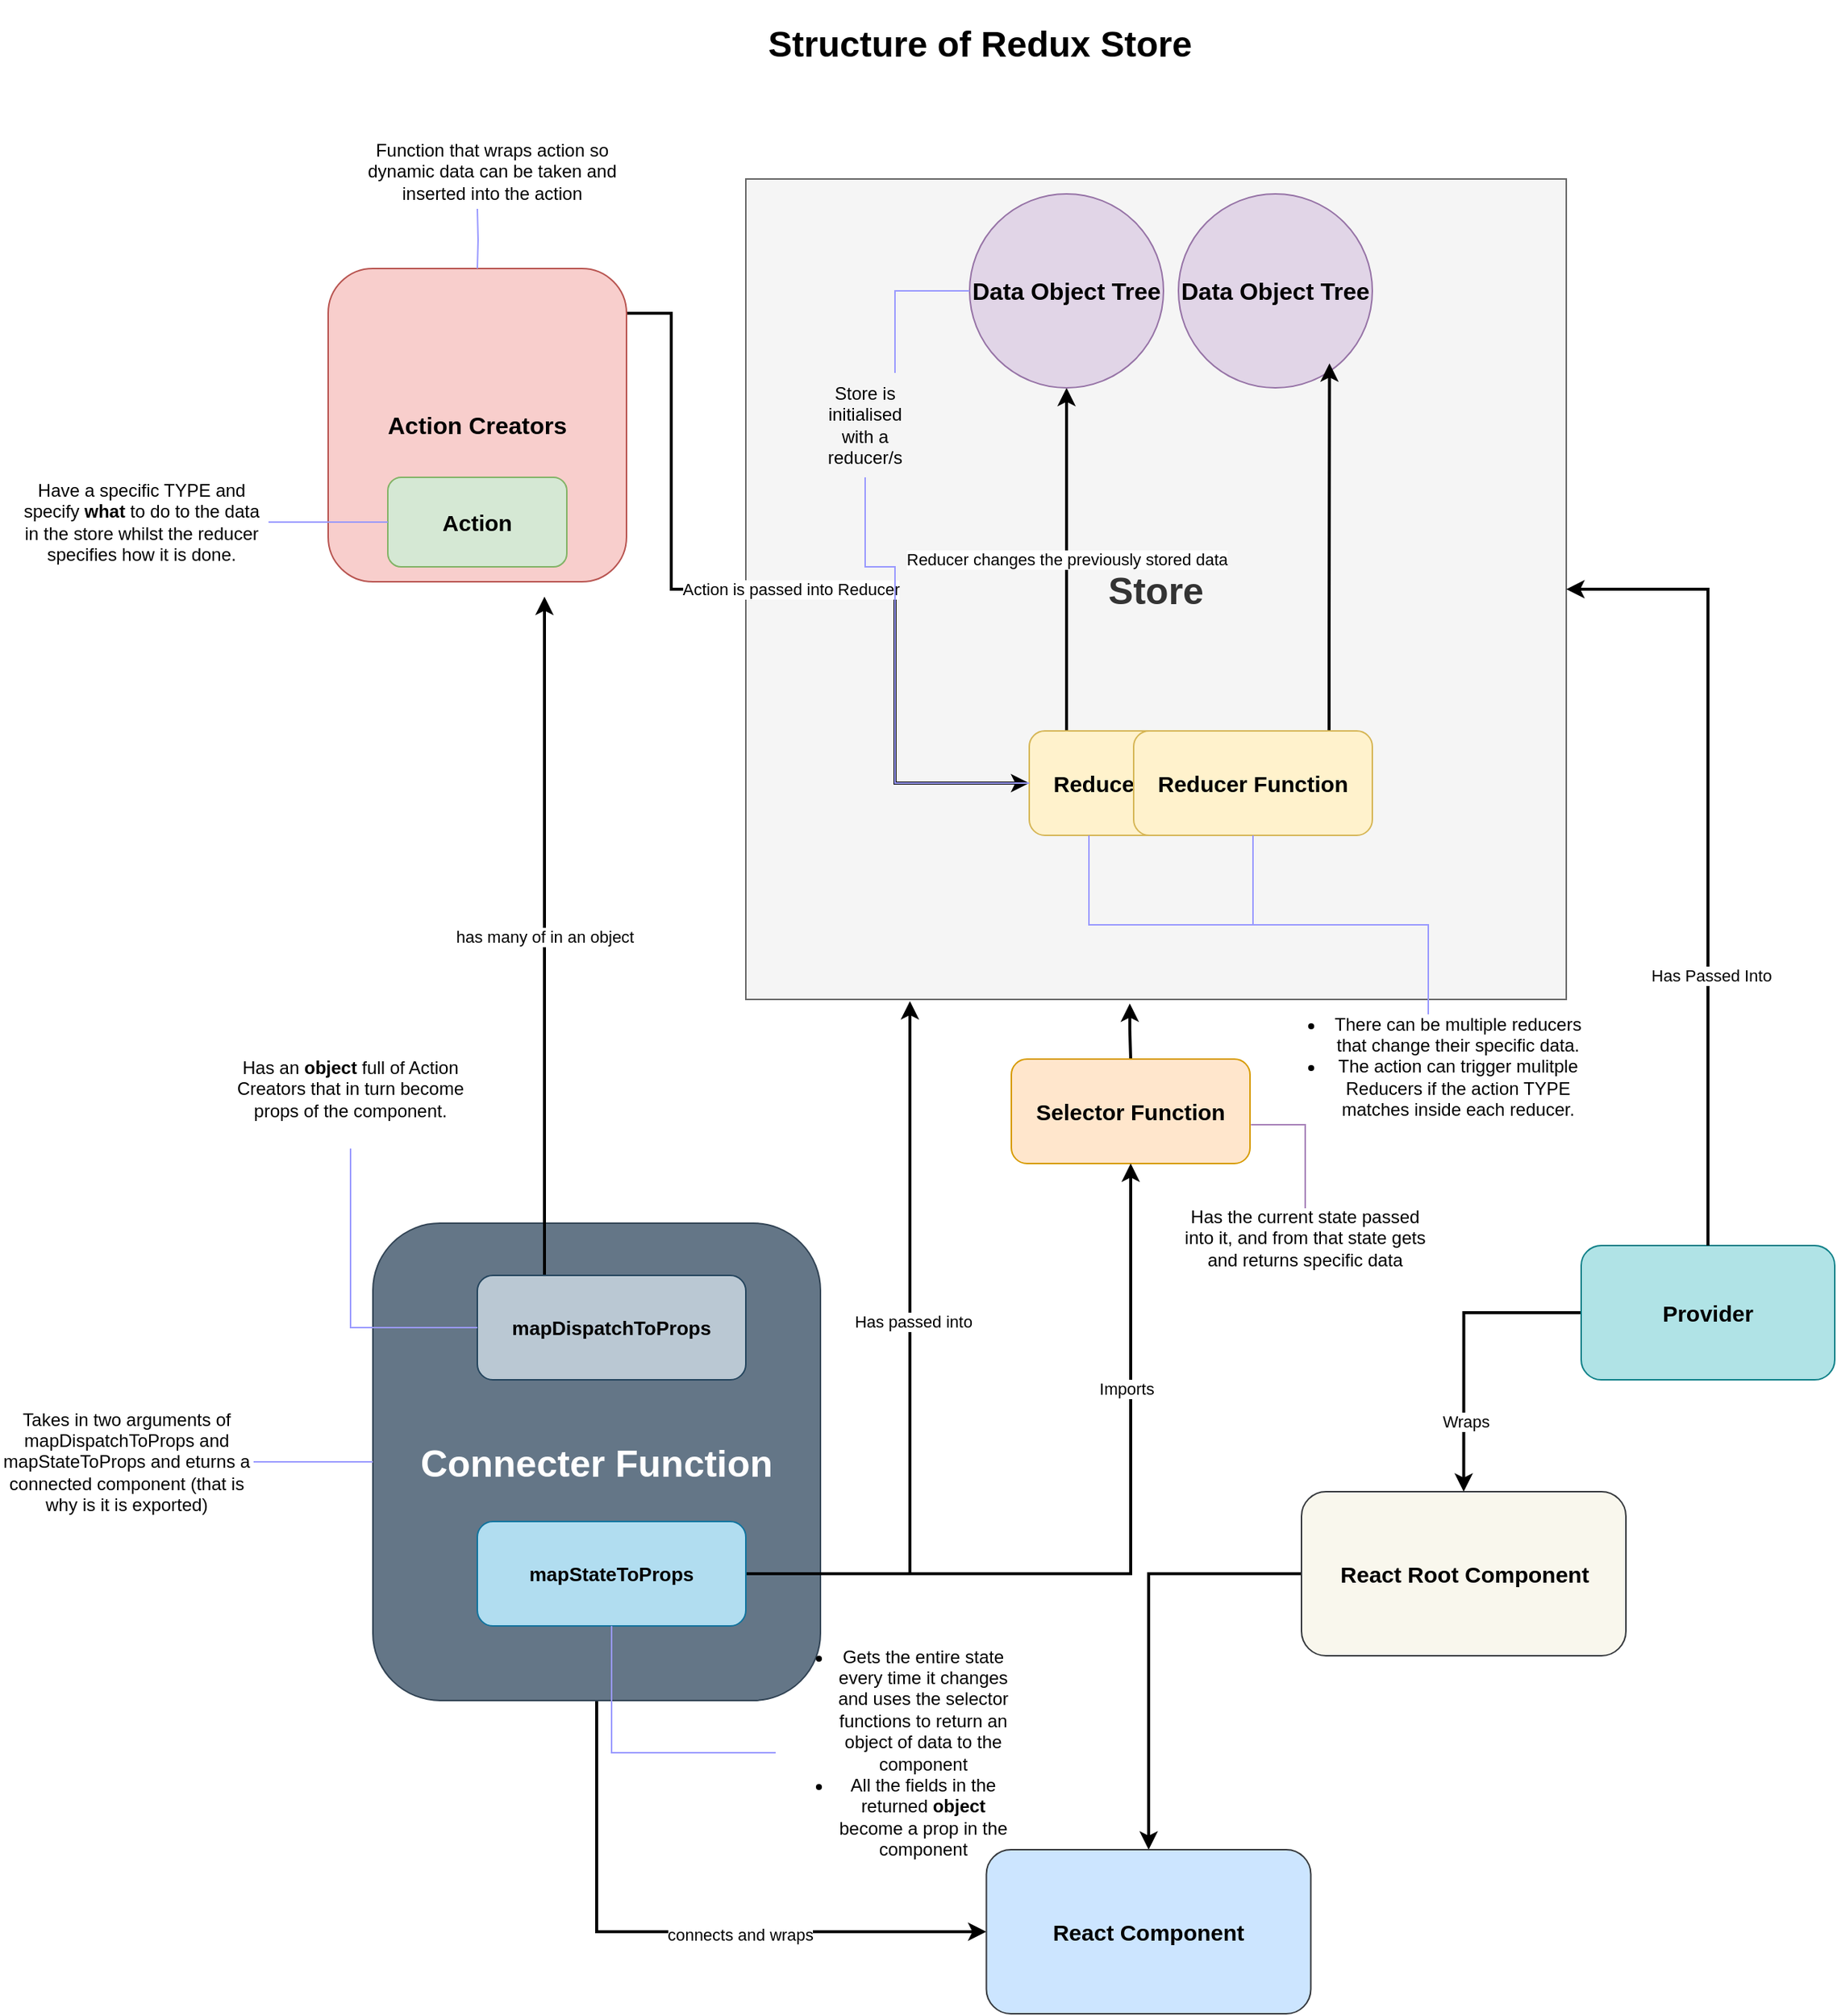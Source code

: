 <mxfile version="14.4.4" type="device"><diagram id="ngRYb6RvXtp8Em5qjVhl" name="Page-1"><mxGraphModel dx="1665" dy="571" grid="1" gridSize="10" guides="1" tooltips="1" connect="1" arrows="1" fold="1" page="1" pageScale="1" pageWidth="827" pageHeight="1169" math="0" shadow="0"><root><mxCell id="0"/><mxCell id="1" parent="0"/><mxCell id="kgryHKJ69e2Jsw4W68Lk-1" value="&lt;font style=&quot;font-size: 25px&quot;&gt;&lt;b&gt;Store&lt;/b&gt;&lt;/font&gt;" style="whiteSpace=wrap;html=1;aspect=fixed;fillColor=#f5f5f5;strokeColor=#666666;fontColor=#333333;" parent="1" vertex="1"><mxGeometry x="370" y="130" width="550" height="550" as="geometry"/></mxCell><mxCell id="kgryHKJ69e2Jsw4W68Lk-9" value="Reducer changes the previously stored data&lt;br&gt;" style="edgeStyle=orthogonalEdgeStyle;rounded=0;orthogonalLoop=1;jettySize=auto;html=1;entryX=0.5;entryY=1;entryDx=0;entryDy=0;strokeWidth=2;" parent="1" source="kgryHKJ69e2Jsw4W68Lk-2" target="kgryHKJ69e2Jsw4W68Lk-4" edge="1"><mxGeometry relative="1" as="geometry"><Array as="points"><mxPoint x="585" y="460"/><mxPoint x="585" y="460"/></Array></mxGeometry></mxCell><mxCell id="kgryHKJ69e2Jsw4W68Lk-23" style="edgeStyle=orthogonalEdgeStyle;rounded=0;orthogonalLoop=1;jettySize=auto;html=1;endArrow=none;endFill=0;strokeWidth=2;startArrow=classic;startFill=1;exitX=0.468;exitY=1.005;exitDx=0;exitDy=0;exitPerimeter=0;" parent="1" source="kgryHKJ69e2Jsw4W68Lk-1" target="kgryHKJ69e2Jsw4W68Lk-22" edge="1"><mxGeometry relative="1" as="geometry"><mxPoint x="585" y="540" as="sourcePoint"/></mxGeometry></mxCell><mxCell id="kgryHKJ69e2Jsw4W68Lk-2" value="&lt;b&gt;&lt;font style=&quot;font-size: 15px&quot;&gt;Reducer Function&lt;/font&gt;&lt;/b&gt;" style="rounded=1;whiteSpace=wrap;html=1;fillColor=#fff2cc;strokeColor=#d6b656;" parent="1" vertex="1"><mxGeometry x="560" y="500" width="160" height="70" as="geometry"/></mxCell><mxCell id="kgryHKJ69e2Jsw4W68Lk-7" style="edgeStyle=orthogonalEdgeStyle;rounded=0;orthogonalLoop=1;jettySize=auto;html=1;entryX=0;entryY=0.5;entryDx=0;entryDy=0;strokeWidth=2;" parent="1" source="kgryHKJ69e2Jsw4W68Lk-3" target="kgryHKJ69e2Jsw4W68Lk-2" edge="1"><mxGeometry relative="1" as="geometry"><Array as="points"><mxPoint x="320" y="220"/><mxPoint x="320" y="405"/><mxPoint x="470" y="405"/><mxPoint x="470" y="535"/></Array></mxGeometry></mxCell><mxCell id="kgryHKJ69e2Jsw4W68Lk-8" value="Action is passed into Reducer" style="edgeLabel;html=1;align=center;verticalAlign=middle;resizable=0;points=[];" parent="kgryHKJ69e2Jsw4W68Lk-7" vertex="1" connectable="0"><mxGeometry x="0.254" y="-4" relative="1" as="geometry"><mxPoint x="-66" y="-2.14" as="offset"/></mxGeometry></mxCell><mxCell id="kgryHKJ69e2Jsw4W68Lk-3" value="&lt;font style=&quot;font-size: 16px&quot;&gt;&lt;b&gt;Action Creators&lt;/b&gt;&lt;/font&gt;" style="rounded=1;whiteSpace=wrap;html=1;fillColor=#f8cecc;strokeColor=#b85450;" parent="1" vertex="1"><mxGeometry x="90" y="190" width="200" height="210" as="geometry"/></mxCell><mxCell id="kgryHKJ69e2Jsw4W68Lk-4" value="&lt;font style=&quot;font-size: 16px&quot;&gt;&lt;b&gt;Data Object Tree&lt;/b&gt;&lt;/font&gt;" style="ellipse;whiteSpace=wrap;html=1;aspect=fixed;fillColor=#e1d5e7;strokeColor=#9673a6;" parent="1" vertex="1"><mxGeometry x="520" y="140" width="130" height="130" as="geometry"/></mxCell><mxCell id="kgryHKJ69e2Jsw4W68Lk-11" style="edgeStyle=orthogonalEdgeStyle;rounded=0;orthogonalLoop=1;jettySize=auto;html=1;strokeColor=#9999FF;endArrow=none;endFill=0;" parent="1" source="kgryHKJ69e2Jsw4W68Lk-10" target="kgryHKJ69e2Jsw4W68Lk-4" edge="1"><mxGeometry relative="1" as="geometry"><Array as="points"><mxPoint x="470" y="205"/></Array></mxGeometry></mxCell><mxCell id="kgryHKJ69e2Jsw4W68Lk-10" value="Store is initialised with a reducer/s" style="text;html=1;strokeColor=none;fillColor=none;align=center;verticalAlign=middle;whiteSpace=wrap;rounded=0;" parent="1" vertex="1"><mxGeometry x="420" y="260" width="60" height="70" as="geometry"/></mxCell><mxCell id="kgryHKJ69e2Jsw4W68Lk-12" style="edgeStyle=orthogonalEdgeStyle;rounded=0;orthogonalLoop=1;jettySize=auto;html=1;entryX=0;entryY=0.5;entryDx=0;entryDy=0;exitX=0.5;exitY=1;exitDx=0;exitDy=0;strokeColor=#9999FF;endArrow=none;endFill=0;" parent="1" source="kgryHKJ69e2Jsw4W68Lk-10" target="kgryHKJ69e2Jsw4W68Lk-2" edge="1"><mxGeometry relative="1" as="geometry"><mxPoint x="490" y="305" as="sourcePoint"/><mxPoint x="509" y="215" as="targetPoint"/><Array as="points"><mxPoint x="450" y="390"/><mxPoint x="470" y="390"/><mxPoint x="470" y="535"/></Array></mxGeometry></mxCell><mxCell id="kgryHKJ69e2Jsw4W68Lk-13" value="&lt;h1&gt;Structure of Redux Store&lt;/h1&gt;" style="text;html=1;strokeColor=none;fillColor=none;spacing=5;spacingTop=-20;whiteSpace=wrap;overflow=hidden;rounded=0;" parent="1" vertex="1"><mxGeometry x="380" y="20" width="340" height="50" as="geometry"/></mxCell><mxCell id="kgryHKJ69e2Jsw4W68Lk-21" style="edgeStyle=orthogonalEdgeStyle;rounded=0;orthogonalLoop=1;jettySize=auto;html=1;endArrow=none;endFill=0;strokeColor=#9999FF;strokeWidth=1;" parent="1" target="kgryHKJ69e2Jsw4W68Lk-3" edge="1"><mxGeometry relative="1" as="geometry"><mxPoint x="190" y="150" as="sourcePoint"/></mxGeometry></mxCell><mxCell id="kgryHKJ69e2Jsw4W68Lk-16" value="&lt;span&gt;Function that wraps action so dynamic data can be taken and inserted into the action&lt;/span&gt;" style="text;html=1;strokeColor=none;fillColor=none;align=center;verticalAlign=middle;whiteSpace=wrap;rounded=0;" parent="1" vertex="1"><mxGeometry x="110" y="100" width="180" height="50" as="geometry"/></mxCell><mxCell id="kgryHKJ69e2Jsw4W68Lk-17" value="&lt;b&gt;&lt;font style=&quot;font-size: 15px&quot;&gt;Action&lt;/font&gt;&lt;/b&gt;" style="rounded=1;whiteSpace=wrap;html=1;fillColor=#d5e8d4;strokeColor=#82b366;" parent="1" vertex="1"><mxGeometry x="130" y="330" width="120" height="60" as="geometry"/></mxCell><mxCell id="kgryHKJ69e2Jsw4W68Lk-20" style="edgeStyle=orthogonalEdgeStyle;rounded=0;orthogonalLoop=1;jettySize=auto;html=1;strokeWidth=1;strokeColor=#9999FF;endArrow=none;endFill=0;" parent="1" source="kgryHKJ69e2Jsw4W68Lk-19" target="kgryHKJ69e2Jsw4W68Lk-17" edge="1"><mxGeometry relative="1" as="geometry"/></mxCell><mxCell id="kgryHKJ69e2Jsw4W68Lk-19" value="&lt;span&gt;Have a specific TYPE and specify &lt;/span&gt;&lt;b&gt;what &lt;/b&gt;&lt;span&gt;to do to the data in the store whilst the reducer specifies how it is done.&lt;/span&gt;" style="text;html=1;strokeColor=none;fillColor=none;align=center;verticalAlign=middle;whiteSpace=wrap;rounded=0;" parent="1" vertex="1"><mxGeometry x="-120" y="330" width="170" height="60" as="geometry"/></mxCell><mxCell id="kgryHKJ69e2Jsw4W68Lk-22" value="&lt;b&gt;&lt;font style=&quot;font-size: 15px&quot;&gt;Selector Function&lt;/font&gt;&lt;/b&gt;" style="rounded=1;whiteSpace=wrap;html=1;fillColor=#ffe6cc;strokeColor=#d79b00;" parent="1" vertex="1"><mxGeometry x="548" y="720" width="160" height="70" as="geometry"/></mxCell><mxCell id="kgryHKJ69e2Jsw4W68Lk-25" style="edgeStyle=orthogonalEdgeStyle;rounded=0;orthogonalLoop=1;jettySize=auto;html=1;entryX=1.004;entryY=0.629;entryDx=0;entryDy=0;startArrow=none;startFill=0;endArrow=none;endFill=0;strokeWidth=1;strokeColor=#A680B8;entryPerimeter=0;" parent="1" source="kgryHKJ69e2Jsw4W68Lk-24" target="kgryHKJ69e2Jsw4W68Lk-22" edge="1"><mxGeometry relative="1" as="geometry"/></mxCell><mxCell id="kgryHKJ69e2Jsw4W68Lk-24" value="Has the current state passed into it, and from that state gets and returns specific data" style="text;html=1;strokeColor=none;fillColor=none;align=center;verticalAlign=middle;whiteSpace=wrap;rounded=0;" parent="1" vertex="1"><mxGeometry x="660" y="820" width="170" height="40" as="geometry"/></mxCell><mxCell id="kgryHKJ69e2Jsw4W68Lk-27" value="&lt;font style=&quot;font-size: 16px&quot;&gt;&lt;b&gt;Data Object Tree&lt;/b&gt;&lt;/font&gt;" style="ellipse;whiteSpace=wrap;html=1;aspect=fixed;fillColor=#e1d5e7;strokeColor=#9673a6;" parent="1" vertex="1"><mxGeometry x="660" y="140" width="130" height="130" as="geometry"/></mxCell><mxCell id="kgryHKJ69e2Jsw4W68Lk-29" style="edgeStyle=orthogonalEdgeStyle;rounded=0;orthogonalLoop=1;jettySize=auto;html=1;entryX=0.779;entryY=0.874;entryDx=0;entryDy=0;entryPerimeter=0;startArrow=none;startFill=0;endArrow=classic;endFill=1;strokeWidth=2;" parent="1" source="kgryHKJ69e2Jsw4W68Lk-28" target="kgryHKJ69e2Jsw4W68Lk-27" edge="1"><mxGeometry relative="1" as="geometry"><Array as="points"><mxPoint x="761" y="440"/><mxPoint x="761" y="440"/></Array></mxGeometry></mxCell><mxCell id="kgryHKJ69e2Jsw4W68Lk-28" value="&lt;b&gt;&lt;font style=&quot;font-size: 15px&quot;&gt;Reducer Function&lt;/font&gt;&lt;/b&gt;" style="rounded=1;whiteSpace=wrap;html=1;fillColor=#fff2cc;strokeColor=#d6b656;" parent="1" vertex="1"><mxGeometry x="630" y="500" width="160" height="70" as="geometry"/></mxCell><mxCell id="kgryHKJ69e2Jsw4W68Lk-32" style="edgeStyle=orthogonalEdgeStyle;rounded=0;orthogonalLoop=1;jettySize=auto;html=1;startArrow=none;startFill=0;endArrow=none;endFill=0;strokeWidth=1;strokeColor=#9999FF;" parent="1" source="kgryHKJ69e2Jsw4W68Lk-31" target="kgryHKJ69e2Jsw4W68Lk-28" edge="1"><mxGeometry relative="1" as="geometry"/></mxCell><mxCell id="kgryHKJ69e2Jsw4W68Lk-33" style="edgeStyle=orthogonalEdgeStyle;rounded=0;orthogonalLoop=1;jettySize=auto;html=1;entryX=0.25;entryY=1;entryDx=0;entryDy=0;startArrow=none;startFill=0;endArrow=none;endFill=0;strokeColor=#9999FF;strokeWidth=1;" parent="1" source="kgryHKJ69e2Jsw4W68Lk-31" target="kgryHKJ69e2Jsw4W68Lk-2" edge="1"><mxGeometry relative="1" as="geometry"/></mxCell><mxCell id="kgryHKJ69e2Jsw4W68Lk-31" value="&lt;ul&gt;&lt;li&gt;There can be multiple reducers that change their specific data.&lt;/li&gt;&lt;li&gt;The action can trigger mulitple Reducers if the action TYPE matches inside each reducer.&lt;/li&gt;&lt;/ul&gt;" style="text;html=1;strokeColor=none;fillColor=none;align=center;verticalAlign=middle;whiteSpace=wrap;rounded=0;" parent="1" vertex="1"><mxGeometry x="720" y="690" width="215" height="70" as="geometry"/></mxCell><mxCell id="xBL90UyFs2_fzrhFWyjq-19" style="edgeStyle=orthogonalEdgeStyle;rounded=0;orthogonalLoop=1;jettySize=auto;html=1;exitX=0.5;exitY=1;exitDx=0;exitDy=0;entryX=0;entryY=0.5;entryDx=0;entryDy=0;startArrow=none;startFill=0;endArrow=classic;endFill=1;strokeWidth=2;" parent="1" source="xBL90UyFs2_fzrhFWyjq-1" target="xBL90UyFs2_fzrhFWyjq-16" edge="1"><mxGeometry relative="1" as="geometry"/></mxCell><mxCell id="xBL90UyFs2_fzrhFWyjq-20" value="connects and wraps&lt;br&gt;" style="edgeLabel;html=1;align=center;verticalAlign=middle;resizable=0;points=[];" parent="xBL90UyFs2_fzrhFWyjq-19" vertex="1" connectable="0"><mxGeometry x="0.205" y="-2" relative="1" as="geometry"><mxPoint as="offset"/></mxGeometry></mxCell><mxCell id="xBL90UyFs2_fzrhFWyjq-1" value="&lt;font style=&quot;font-size: 25px&quot;&gt;&lt;b&gt;Connecter Function&lt;/b&gt;&lt;/font&gt;" style="rounded=1;whiteSpace=wrap;html=1;fillColor=#647687;strokeColor=#314354;fontColor=#ffffff;" parent="1" vertex="1"><mxGeometry x="120" y="830" width="300" height="320" as="geometry"/></mxCell><mxCell id="xBL90UyFs2_fzrhFWyjq-18" style="edgeStyle=orthogonalEdgeStyle;rounded=0;orthogonalLoop=1;jettySize=auto;html=1;exitX=0;exitY=0.5;exitDx=0;exitDy=0;startArrow=none;startFill=0;endArrow=classic;endFill=1;strokeWidth=2;" parent="1" source="xBL90UyFs2_fzrhFWyjq-2" target="xBL90UyFs2_fzrhFWyjq-16" edge="1"><mxGeometry relative="1" as="geometry"><mxPoint x="660" y="1390" as="targetPoint"/></mxGeometry></mxCell><mxCell id="xBL90UyFs2_fzrhFWyjq-2" value="&lt;b&gt;&lt;font style=&quot;font-size: 15px&quot;&gt;React Root Component&lt;/font&gt;&lt;/b&gt;" style="rounded=1;whiteSpace=wrap;html=1;fillColor=#f9f7ed;strokeColor=#36393d;" parent="1" vertex="1"><mxGeometry x="742.5" y="1010" width="217.5" height="110" as="geometry"/></mxCell><mxCell id="xBL90UyFs2_fzrhFWyjq-6" style="edgeStyle=orthogonalEdgeStyle;rounded=0;orthogonalLoop=1;jettySize=auto;html=1;exitX=1;exitY=0.5;exitDx=0;exitDy=0;entryX=0.2;entryY=1.002;entryDx=0;entryDy=0;entryPerimeter=0;strokeWidth=2;" parent="1" source="xBL90UyFs2_fzrhFWyjq-3" target="kgryHKJ69e2Jsw4W68Lk-1" edge="1"><mxGeometry relative="1" as="geometry"/></mxCell><mxCell id="xBL90UyFs2_fzrhFWyjq-8" value="Has passed into" style="edgeLabel;html=1;align=center;verticalAlign=middle;resizable=0;points=[];" parent="xBL90UyFs2_fzrhFWyjq-6" vertex="1" connectable="0"><mxGeometry x="0.13" y="-2" relative="1" as="geometry"><mxPoint as="offset"/></mxGeometry></mxCell><mxCell id="xBL90UyFs2_fzrhFWyjq-7" style="edgeStyle=orthogonalEdgeStyle;rounded=0;orthogonalLoop=1;jettySize=auto;html=1;exitX=1;exitY=0.5;exitDx=0;exitDy=0;entryX=0.5;entryY=1;entryDx=0;entryDy=0;strokeWidth=2;" parent="1" source="xBL90UyFs2_fzrhFWyjq-3" target="kgryHKJ69e2Jsw4W68Lk-22" edge="1"><mxGeometry relative="1" as="geometry"/></mxCell><mxCell id="xBL90UyFs2_fzrhFWyjq-9" value="Imports" style="edgeLabel;html=1;align=center;verticalAlign=middle;resizable=0;points=[];" parent="xBL90UyFs2_fzrhFWyjq-7" vertex="1" connectable="0"><mxGeometry x="0.435" y="3" relative="1" as="geometry"><mxPoint as="offset"/></mxGeometry></mxCell><mxCell id="xBL90UyFs2_fzrhFWyjq-3" value="&lt;font size=&quot;1&quot;&gt;&lt;b style=&quot;font-size: 13px&quot;&gt;mapStateToProps&lt;/b&gt;&lt;/font&gt;" style="rounded=1;whiteSpace=wrap;html=1;fillColor=#b1ddf0;strokeColor=#10739e;" parent="1" vertex="1"><mxGeometry x="190" y="1030" width="180" height="70" as="geometry"/></mxCell><mxCell id="Md2EMophtIf-hAPkozU3-1" value="has many of in an object&lt;br&gt;" style="edgeStyle=orthogonalEdgeStyle;rounded=0;orthogonalLoop=1;jettySize=auto;html=1;exitX=0.25;exitY=0;exitDx=0;exitDy=0;strokeWidth=2;" parent="1" source="xBL90UyFs2_fzrhFWyjq-4" edge="1"><mxGeometry relative="1" as="geometry"><mxPoint x="235" y="410" as="targetPoint"/></mxGeometry></mxCell><mxCell id="xBL90UyFs2_fzrhFWyjq-4" value="&lt;b&gt;&lt;font style=&quot;font-size: 13px&quot;&gt;mapDispatchToProps&lt;/font&gt;&lt;/b&gt;" style="rounded=1;whiteSpace=wrap;html=1;fillColor=#bac8d3;strokeColor=#23445d;" parent="1" vertex="1"><mxGeometry x="190" y="865" width="180" height="70" as="geometry"/></mxCell><mxCell id="xBL90UyFs2_fzrhFWyjq-13" style="edgeStyle=orthogonalEdgeStyle;rounded=0;orthogonalLoop=1;jettySize=auto;html=1;entryX=0.5;entryY=0;entryDx=0;entryDy=0;startArrow=none;startFill=0;endArrow=classic;endFill=1;strokeWidth=2;exitX=0;exitY=0.5;exitDx=0;exitDy=0;" parent="1" source="xBL90UyFs2_fzrhFWyjq-11" target="xBL90UyFs2_fzrhFWyjq-2" edge="1"><mxGeometry relative="1" as="geometry"/></mxCell><mxCell id="xBL90UyFs2_fzrhFWyjq-15" value="Wraps&amp;nbsp;" style="edgeLabel;html=1;align=center;verticalAlign=middle;resizable=0;points=[];" parent="xBL90UyFs2_fzrhFWyjq-13" vertex="1" connectable="0"><mxGeometry x="0.523" y="2" relative="1" as="geometry"><mxPoint as="offset"/></mxGeometry></mxCell><mxCell id="xBL90UyFs2_fzrhFWyjq-11" value="&lt;b&gt;&lt;font style=&quot;font-size: 15px&quot;&gt;Provider&lt;/font&gt;&lt;/b&gt;" style="rounded=1;whiteSpace=wrap;html=1;fillColor=#b0e3e6;strokeColor=#0e8088;" parent="1" vertex="1"><mxGeometry x="930" y="845" width="170" height="90" as="geometry"/></mxCell><mxCell id="xBL90UyFs2_fzrhFWyjq-12" style="edgeStyle=orthogonalEdgeStyle;rounded=0;orthogonalLoop=1;jettySize=auto;html=1;strokeWidth=2;exitX=1;exitY=0.5;exitDx=0;exitDy=0;startArrow=classic;startFill=1;endArrow=none;endFill=0;" parent="1" source="kgryHKJ69e2Jsw4W68Lk-1" target="xBL90UyFs2_fzrhFWyjq-11" edge="1"><mxGeometry relative="1" as="geometry"><mxPoint x="920" y="405" as="sourcePoint"/><mxPoint x="860" y="890" as="targetPoint"/><Array as="points"/></mxGeometry></mxCell><mxCell id="xBL90UyFs2_fzrhFWyjq-14" value="Has Passed Into&lt;br&gt;" style="edgeLabel;html=1;align=center;verticalAlign=middle;resizable=0;points=[];" parent="xBL90UyFs2_fzrhFWyjq-12" vertex="1" connectable="0"><mxGeometry x="0.323" y="2" relative="1" as="geometry"><mxPoint as="offset"/></mxGeometry></mxCell><mxCell id="xBL90UyFs2_fzrhFWyjq-16" value="&lt;b&gt;&lt;font style=&quot;font-size: 15px&quot;&gt;React Component&lt;/font&gt;&lt;/b&gt;" style="rounded=1;whiteSpace=wrap;html=1;fillColor=#cce5ff;strokeColor=#36393d;" parent="1" vertex="1"><mxGeometry x="531.25" y="1250" width="217.5" height="110" as="geometry"/></mxCell><mxCell id="xBL90UyFs2_fzrhFWyjq-23" style="edgeStyle=orthogonalEdgeStyle;rounded=0;orthogonalLoop=1;jettySize=auto;html=1;startArrow=none;startFill=0;endArrow=none;endFill=0;strokeWidth=1;strokeColor=#9999FF;" parent="1" source="xBL90UyFs2_fzrhFWyjq-21" target="xBL90UyFs2_fzrhFWyjq-3" edge="1"><mxGeometry relative="1" as="geometry"/></mxCell><mxCell id="xBL90UyFs2_fzrhFWyjq-21" value="&lt;ul&gt;&lt;li&gt;Gets the entire state every time it changes and uses the selector functions to return an object of data to the component&lt;/li&gt;&lt;li&gt;All the fields in the returned &lt;b&gt;object &lt;/b&gt;become a prop in the component&lt;/li&gt;&lt;/ul&gt;" style="text;html=1;strokeColor=none;fillColor=none;align=center;verticalAlign=middle;whiteSpace=wrap;rounded=0;" parent="1" vertex="1"><mxGeometry x="390" y="1110" width="158" height="150" as="geometry"/></mxCell><mxCell id="Md2EMophtIf-hAPkozU3-3" style="edgeStyle=orthogonalEdgeStyle;rounded=0;orthogonalLoop=1;jettySize=auto;html=1;entryX=0;entryY=0.5;entryDx=0;entryDy=0;strokeWidth=1;strokeColor=#9999FF;endArrow=none;endFill=0;" parent="1" source="Md2EMophtIf-hAPkozU3-2" target="xBL90UyFs2_fzrhFWyjq-4" edge="1"><mxGeometry relative="1" as="geometry"/></mxCell><mxCell id="Md2EMophtIf-hAPkozU3-2" value="Has an &lt;b&gt;object &lt;/b&gt;full of Action Creators that in turn become props of the component." style="text;html=1;strokeColor=none;fillColor=none;align=center;verticalAlign=middle;whiteSpace=wrap;rounded=0;" parent="1" vertex="1"><mxGeometry x="20" y="700" width="170" height="80" as="geometry"/></mxCell><mxCell id="Md2EMophtIf-hAPkozU3-5" style="edgeStyle=orthogonalEdgeStyle;rounded=0;orthogonalLoop=1;jettySize=auto;html=1;entryX=0;entryY=0.5;entryDx=0;entryDy=0;endArrow=none;endFill=0;strokeColor=#9999FF;strokeWidth=1;" parent="1" source="Md2EMophtIf-hAPkozU3-4" target="xBL90UyFs2_fzrhFWyjq-1" edge="1"><mxGeometry relative="1" as="geometry"/></mxCell><mxCell id="Md2EMophtIf-hAPkozU3-4" value="Takes in two arguments of mapDispatchToProps and mapStateToProps and eturns a connected component (that is why is it is exported)" style="text;html=1;strokeColor=none;fillColor=none;align=center;verticalAlign=middle;whiteSpace=wrap;rounded=0;" parent="1" vertex="1"><mxGeometry x="-130" y="950" width="170" height="80" as="geometry"/></mxCell></root></mxGraphModel></diagram></mxfile>